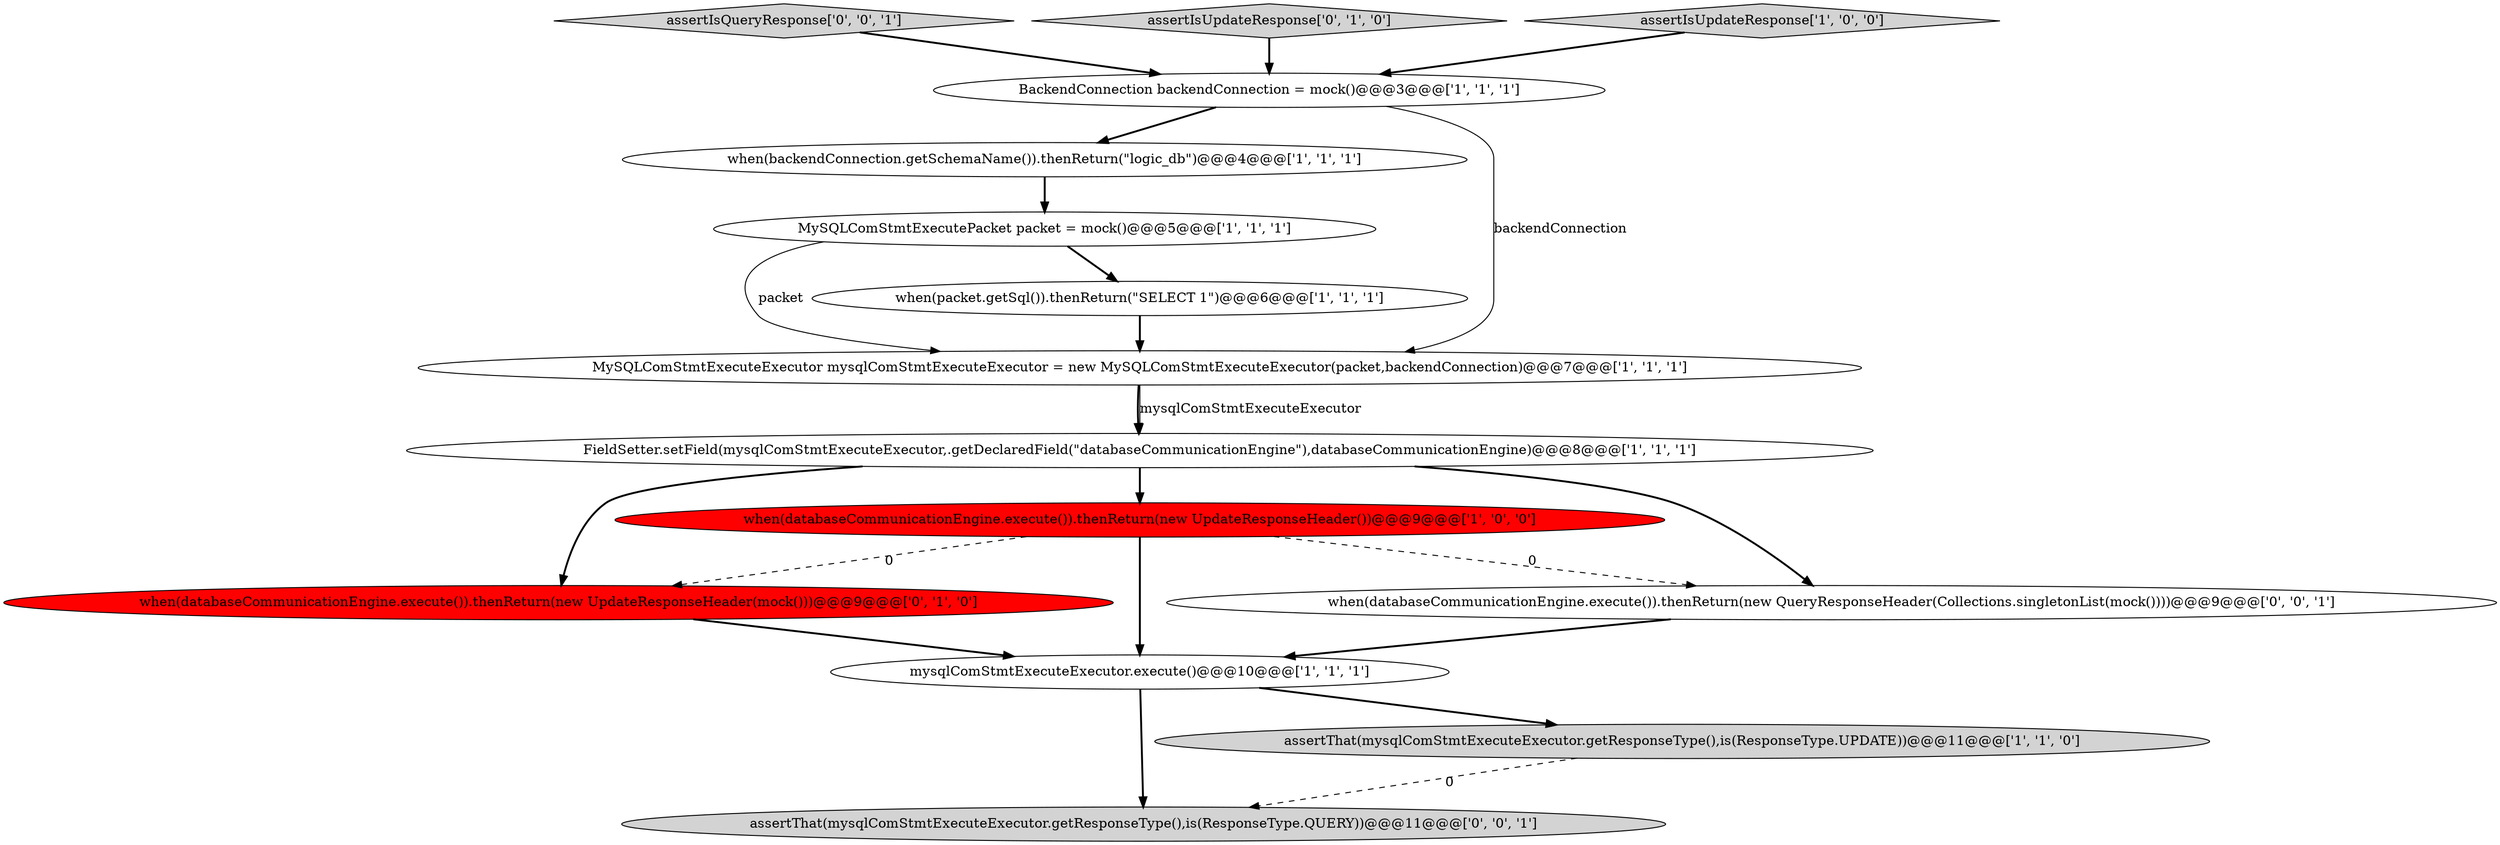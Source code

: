 digraph {
2 [style = filled, label = "mysqlComStmtExecuteExecutor.execute()@@@10@@@['1', '1', '1']", fillcolor = white, shape = ellipse image = "AAA0AAABBB1BBB"];
1 [style = filled, label = "MySQLComStmtExecutePacket packet = mock()@@@5@@@['1', '1', '1']", fillcolor = white, shape = ellipse image = "AAA0AAABBB1BBB"];
4 [style = filled, label = "FieldSetter.setField(mysqlComStmtExecuteExecutor,.getDeclaredField(\"databaseCommunicationEngine\"),databaseCommunicationEngine)@@@8@@@['1', '1', '1']", fillcolor = white, shape = ellipse image = "AAA0AAABBB1BBB"];
6 [style = filled, label = "when(backendConnection.getSchemaName()).thenReturn(\"logic_db\")@@@4@@@['1', '1', '1']", fillcolor = white, shape = ellipse image = "AAA0AAABBB1BBB"];
5 [style = filled, label = "MySQLComStmtExecuteExecutor mysqlComStmtExecuteExecutor = new MySQLComStmtExecuteExecutor(packet,backendConnection)@@@7@@@['1', '1', '1']", fillcolor = white, shape = ellipse image = "AAA0AAABBB1BBB"];
8 [style = filled, label = "when(packet.getSql()).thenReturn(\"SELECT 1\")@@@6@@@['1', '1', '1']", fillcolor = white, shape = ellipse image = "AAA0AAABBB1BBB"];
9 [style = filled, label = "when(databaseCommunicationEngine.execute()).thenReturn(new UpdateResponseHeader())@@@9@@@['1', '0', '0']", fillcolor = red, shape = ellipse image = "AAA1AAABBB1BBB"];
14 [style = filled, label = "when(databaseCommunicationEngine.execute()).thenReturn(new QueryResponseHeader(Collections.singletonList(mock())))@@@9@@@['0', '0', '1']", fillcolor = white, shape = ellipse image = "AAA0AAABBB3BBB"];
3 [style = filled, label = "BackendConnection backendConnection = mock()@@@3@@@['1', '1', '1']", fillcolor = white, shape = ellipse image = "AAA0AAABBB1BBB"];
12 [style = filled, label = "assertIsQueryResponse['0', '0', '1']", fillcolor = lightgray, shape = diamond image = "AAA0AAABBB3BBB"];
11 [style = filled, label = "assertIsUpdateResponse['0', '1', '0']", fillcolor = lightgray, shape = diamond image = "AAA0AAABBB2BBB"];
7 [style = filled, label = "assertThat(mysqlComStmtExecuteExecutor.getResponseType(),is(ResponseType.UPDATE))@@@11@@@['1', '1', '0']", fillcolor = lightgray, shape = ellipse image = "AAA0AAABBB1BBB"];
0 [style = filled, label = "assertIsUpdateResponse['1', '0', '0']", fillcolor = lightgray, shape = diamond image = "AAA0AAABBB1BBB"];
10 [style = filled, label = "when(databaseCommunicationEngine.execute()).thenReturn(new UpdateResponseHeader(mock()))@@@9@@@['0', '1', '0']", fillcolor = red, shape = ellipse image = "AAA1AAABBB2BBB"];
13 [style = filled, label = "assertThat(mysqlComStmtExecuteExecutor.getResponseType(),is(ResponseType.QUERY))@@@11@@@['0', '0', '1']", fillcolor = lightgray, shape = ellipse image = "AAA0AAABBB3BBB"];
0->3 [style = bold, label=""];
4->9 [style = bold, label=""];
4->10 [style = bold, label=""];
1->5 [style = solid, label="packet"];
4->14 [style = bold, label=""];
9->10 [style = dashed, label="0"];
1->8 [style = bold, label=""];
9->2 [style = bold, label=""];
3->6 [style = bold, label=""];
3->5 [style = solid, label="backendConnection"];
2->13 [style = bold, label=""];
6->1 [style = bold, label=""];
9->14 [style = dashed, label="0"];
8->5 [style = bold, label=""];
11->3 [style = bold, label=""];
5->4 [style = bold, label=""];
7->13 [style = dashed, label="0"];
10->2 [style = bold, label=""];
14->2 [style = bold, label=""];
12->3 [style = bold, label=""];
2->7 [style = bold, label=""];
5->4 [style = solid, label="mysqlComStmtExecuteExecutor"];
}
